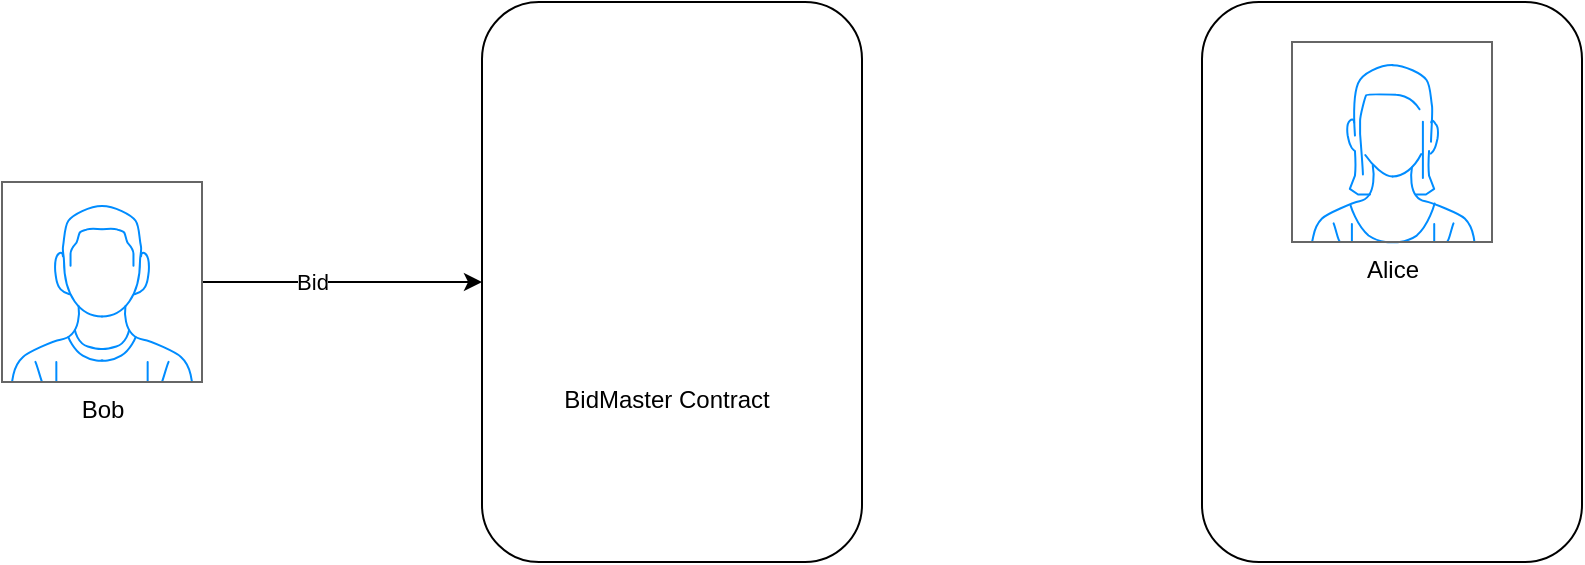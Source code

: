 <mxfile version="21.3.7" type="github">
  <diagram name="Page-1" id="1rgy7bev9El7LhLO5BBk">
    <mxGraphModel dx="1195" dy="735" grid="1" gridSize="10" guides="1" tooltips="1" connect="1" arrows="1" fold="1" page="1" pageScale="1" pageWidth="827" pageHeight="1169" math="0" shadow="0">
      <root>
        <mxCell id="0" />
        <mxCell id="1" parent="0" />
        <mxCell id="IdUqA54rguawDGK42DFn-12" value="" style="rounded=1;whiteSpace=wrap;html=1;" vertex="1" parent="1">
          <mxGeometry x="770" y="180" width="190" height="280" as="geometry" />
        </mxCell>
        <mxCell id="IdUqA54rguawDGK42DFn-11" value="" style="rounded=1;whiteSpace=wrap;html=1;" vertex="1" parent="1">
          <mxGeometry x="410" y="180" width="190" height="280" as="geometry" />
        </mxCell>
        <mxCell id="IdUqA54rguawDGK42DFn-8" style="edgeStyle=orthogonalEdgeStyle;rounded=0;orthogonalLoop=1;jettySize=auto;html=1;entryX=0;entryY=0.5;entryDx=0;entryDy=0;" edge="1" parent="1" source="IdUqA54rguawDGK42DFn-1" target="IdUqA54rguawDGK42DFn-11">
          <mxGeometry relative="1" as="geometry" />
        </mxCell>
        <mxCell id="IdUqA54rguawDGK42DFn-10" value="Bid" style="edgeLabel;html=1;align=center;verticalAlign=middle;resizable=0;points=[];" vertex="1" connectable="0" parent="IdUqA54rguawDGK42DFn-8">
          <mxGeometry x="0.107" relative="1" as="geometry">
            <mxPoint x="-23" as="offset" />
          </mxGeometry>
        </mxCell>
        <mxCell id="IdUqA54rguawDGK42DFn-1" value="Bob" style="verticalLabelPosition=bottom;shadow=0;dashed=0;align=center;html=1;verticalAlign=top;strokeWidth=1;shape=mxgraph.mockup.containers.userMale;strokeColor=#666666;strokeColor2=#008cff;" vertex="1" parent="1">
          <mxGeometry x="170" y="270" width="100" height="100" as="geometry" />
        </mxCell>
        <mxCell id="IdUqA54rguawDGK42DFn-4" value="BidMaster Contract" style="shape=image;imageAspect=0;aspect=fixed;verticalLabelPosition=bottom;verticalAlign=top;image=https://encrypted-tbn0.gstatic.com/images?q=tbn:ANd9GcR-G7S7Fm5GU58nQpVXzDqYKTYNY1tbF6taz0TZYfVzeZCIIN51gU3HsBWzcOdnjhmeYZI&amp;usqp=CAU;" vertex="1" parent="1">
          <mxGeometry x="420" y="200" width="165" height="165" as="geometry" />
        </mxCell>
        <mxCell id="IdUqA54rguawDGK42DFn-9" value="Alice" style="verticalLabelPosition=bottom;shadow=0;dashed=0;align=center;html=1;verticalAlign=top;strokeWidth=1;shape=mxgraph.mockup.containers.userFemale;strokeColor=#666666;strokeColor2=#008cff;" vertex="1" parent="1">
          <mxGeometry x="815" y="200" width="100" height="100" as="geometry" />
        </mxCell>
      </root>
    </mxGraphModel>
  </diagram>
</mxfile>
